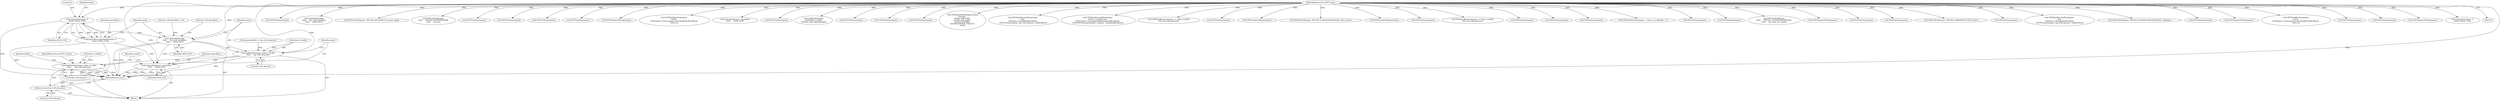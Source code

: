 digraph "0_libtiff_83a4b92815ea04969d494416eaae3d4c6b338e4a#diff-c8b4b355f9b5c06d585b23138e1c185f_4@pointer" {
"1000412" [label="(Call,t2pSeekFile(input, 0,\n\t\t\t\t\t\t\t\t SEEK_CUR))"];
"1000105" [label="(MethodParameterIn,TIFF* input)"];
"1000410" [label="(Call,inputoffset=t2pSeekFile(input, 0,\n\t\t\t\t\t\t\t\t SEEK_CUR))"];
"1000430" [label="(Call,t2pSeekFile(input, inputoffset,\n\t\t\t\t\t\t     SEEK_SET))"];
"1000416" [label="(Call,t2pSeekFile(input,\n\t\t\t\t\t\t     t2p->tiff_dataoffset,\n\t\t\t\t\t\t     SEEK_SET))"];
"1000422" [label="(Call,t2pReadFile(input, (tdata_t) buffer,\n\t\t\t\t\t\t     t2p->tiff_datasize))"];
"1000434" [label="(Call,t2pWriteFile(output, (tdata_t) buffer,\n\t\t\t\t\t\t      t2p->tiff_datasize))"];
"1000444" [label="(Return,return(t2p->tiff_datasize);)"];
"1000433" [label="(Identifier,SEEK_SET)"];
"1000664" [label="(Call,TIFFFileName(input))"];
"1000361" [label="(Call,t2p->tiff_dataoffset != 0)"];
"1000456" [label="(Call,t2pSeekFile(input,\n\t\t\t\t\t\t     t2p->tiff_dataoffset,\n\t\t\t\t\t\t     SEEK_SET))"];
"1000845" [label="(Call,TIFFGetField(input, TIFFTAG_JPEGTABLES, &count, &jpt))"];
"1000529" [label="(Call,TIFFGetField(input,\n\t\t\t\t\t\t     TIFFTAG_ROWSPERSTRIP,\n\t\t\t\t\t\t     &rows))"];
"1000418" [label="(Call,t2p->tiff_dataoffset)"];
"1001159" [label="(Call,TIFFFileName(input))"];
"1000828" [label="(Call,TIFFFileName(input))"];
"1000913" [label="(Call,TIFFFileName(input))"];
"1001118" [label="(Call,TIFFStripSize(input))"];
"1000563" [label="(Call,TIFFNumberOfStrips(input))"];
"1000439" [label="(Call,t2p->tiff_datasize)"];
"1000443" [label="(Identifier,buffer)"];
"1000600" [label="(Call,TIFFReadRawStrip(input, \n\t\t\t\t\t\t\ti, \n\t\t\t\t\t\t\t(tdata_t) &(((unsigned char*)buffer)[bufferoffset]), \n\t\t\t\t\t\t\t-1))"];
"1000477" [label="(Call,t2pSeekFile(input, inputoffset,\n\t\t\t\t\t\t     SEEK_SET))"];
"1000410" [label="(Call,inputoffset=t2pSeekFile(input, 0,\n\t\t\t\t\t\t\t\t SEEK_CUR))"];
"1000106" [label="(MethodParameterIn,TIFF* output)"];
"1001329" [label="(Call,TIFFStripSize(input))"];
"1000464" [label="(Call,t2pReadFile(input,\n\t\t\t\t\t\t(tdata_t) buffer,\n\t\t\t\t\t\tt2p->pdf_ojpegiflength))"];
"1001263" [label="(Call,TIFFFileName(input))"];
"1000634" [label="(Call,TIFFFileName(input))"];
"1000303" [label="(Call,TIFFFileName(input))"];
"1001549" [label="(Call,TIFFReadRGBAImageOriented(\n\t\t\t\tinput, \n\t\t\t\tt2p->tiff_width, \n\t\t\t\tt2p->tiff_length, \n\t\t\t\t(uint32*)buffer, \n\t\t\t\tORIENTATION_TOPLEFT,\n\t\t\t\t0))"];
"1000435" [label="(Identifier,output)"];
"1000421" [label="(Identifier,SEEK_SET)"];
"1001067" [label="(Call,TIFFReadEncodedStrip(input, \n\t\t\t\ti, \n\t\t\t\t(tdata_t) &buffer[bufferoffset], \n\t\t\t\tTIFFmin(stripsize, t2p->tiff_datasize - bufferoffset)))"];
"1001231" [label="(Call,TIFFReadEncodedStrip(input, \n\t\t\t\t\t\t\ti + j*stripcount, \n\t\t\t\t\t\t\t(tdata_t) &(samplebuffer[samplebufferoffset]), \n\t\t\t\t\t\t\tTIFFmin(sepstripsize, stripsize - samplebufferoffset)))"];
"1000413" [label="(Identifier,input)"];
"1000240" [label="(Call,TIFFReadRawStrip(input, 0, (tdata_t) buffer,\n\t\t\t\t\t t2p->tiff_datasize))"];
"1001566" [label="(Call,TIFFFileName(input))"];
"1000422" [label="(Call,t2pReadFile(input, (tdata_t) buffer,\n\t\t\t\t\t\t     t2p->tiff_datasize))"];
"1001122" [label="(Call,TIFFNumberOfStrips(input))"];
"1000431" [label="(Identifier,input)"];
"1000432" [label="(Identifier,inputoffset)"];
"1001694" [label="(Call,TIFFGetField(input, TIFFTAG_YCBCRSUBSAMPLING, &hor, &ver))"];
"1000694" [label="(Call,TIFFNumberOfStrips(input))"];
"1000411" [label="(Identifier,inputoffset)"];
"1000427" [label="(Call,t2p->tiff_datasize)"];
"1000424" [label="(Call,(tdata_t) buffer)"];
"1000388" [label="(Call,TIFFFileName(input))"];
"1000318" [label="(Call,TIFFReadRawStrip(input, 0, (tdata_t) buffer,\n\t\t\t\t\t t2p->tiff_datasize))"];
"1001049" [label="(Call,TIFFStripSize(input))"];
"1000434" [label="(Call,t2pWriteFile(output, (tdata_t) buffer,\n\t\t\t\t\t\t      t2p->tiff_datasize))"];
"1001373" [label="(Call,TIFFFileName(input))"];
"1001531" [label="(Call,TIFFFileName(input))"];
"1000936" [label="(Call,TIFFReadRawStrip(input, i, (tdata_t) stripbuffer, -1))"];
"1001032" [label="(Call,TIFFFileName(input))"];
"1000231" [label="(Call,TIFFFileName(input))"];
"1000481" [label="(Call,TIFFGetField(input,\n\t\t\t\t\t\t     TIFFTAG_YCBCRSUBSAMPLING,\n\t\t\t\t\t\t     &h_samp, &v_samp))"];
"1001333" [label="(Call,TIFFNumberOfStrips(input))"];
"1001424" [label="(Call,TIFFFileName(input))"];
"1001312" [label="(Call,TIFFFileName(input))"];
"1000872" [label="(Call,TIFFGetField(input, TIFFTAG_STRIPBYTECOUNTS, &sbc))"];
"1000964" [label="(Call,TIFFFileName(input))"];
"1001347" [label="(Call,TIFFReadEncodedStrip(input, \n\t\t\t\ti, \n\t\t\t\t(tdata_t) &buffer[bufferoffset], \n\t\t\t\tTIFFmin(stripsize, t2p->tiff_datasize - bufferoffset)))"];
"1001719" [label="(Call,TIFFGetField(input, TIFFTAG_REFERENCEBLACKWHITE, &xfloatp))"];
"1001741" [label="(Call,TIFFFileName(input))"];
"1000415" [label="(Identifier,SEEK_CUR)"];
"1001053" [label="(Call,TIFFNumberOfStrips(input))"];
"1000445" [label="(Call,t2p->tiff_datasize)"];
"1000414" [label="(Literal,0)"];
"1000444" [label="(Return,return(t2p->tiff_datasize);)"];
"1000423" [label="(Identifier,input)"];
"1000397" [label="(Call,memset(buffer, 0, t2p->tiff_datasize))"];
"1000731" [label="(Call,TIFFReadRawStrip(input, \n\t\t\t\t\t\ti, \n\t\t\t\t\t\t(tdata_t) &(((unsigned char*)buffer)[bufferoffset]), \n\t\t\t\t\t\t-1))"];
"1001193" [label="(Call,TIFFFileName(input))"];
"1000416" [label="(Call,t2pSeekFile(input,\n\t\t\t\t\t\t     t2p->tiff_dataoffset,\n\t\t\t\t\t\t     SEEK_SET))"];
"1000412" [label="(Call,t2pSeekFile(input, 0,\n\t\t\t\t\t\t\t\t SEEK_CUR))"];
"1001945" [label="(MethodReturn,tsize_t)"];
"1000430" [label="(Call,t2pSeekFile(input, inputoffset,\n\t\t\t\t\t\t     SEEK_SET))"];
"1001093" [label="(Call,TIFFFileName(input))"];
"1000409" [label="(Block,)"];
"1000870" [label="(Call,TIFFNumberOfStrips(input))"];
"1000436" [label="(Call,(tdata_t) buffer)"];
"1000105" [label="(MethodParameterIn,TIFF* input)"];
"1000452" [label="(Call,t2pSeekFile(input, 0,\n\t\t\t\t\t\t\t\t SEEK_CUR))"];
"1000417" [label="(Identifier,input)"];
"1000412" -> "1000410"  [label="AST: "];
"1000412" -> "1000415"  [label="CFG: "];
"1000413" -> "1000412"  [label="AST: "];
"1000414" -> "1000412"  [label="AST: "];
"1000415" -> "1000412"  [label="AST: "];
"1000410" -> "1000412"  [label="CFG: "];
"1000412" -> "1001945"  [label="DDG: "];
"1000412" -> "1000410"  [label="DDG: "];
"1000412" -> "1000410"  [label="DDG: "];
"1000412" -> "1000410"  [label="DDG: "];
"1000105" -> "1000412"  [label="DDG: "];
"1000412" -> "1000416"  [label="DDG: "];
"1000105" -> "1000103"  [label="AST: "];
"1000105" -> "1001945"  [label="DDG: "];
"1000105" -> "1000231"  [label="DDG: "];
"1000105" -> "1000240"  [label="DDG: "];
"1000105" -> "1000303"  [label="DDG: "];
"1000105" -> "1000318"  [label="DDG: "];
"1000105" -> "1000388"  [label="DDG: "];
"1000105" -> "1000416"  [label="DDG: "];
"1000105" -> "1000422"  [label="DDG: "];
"1000105" -> "1000430"  [label="DDG: "];
"1000105" -> "1000452"  [label="DDG: "];
"1000105" -> "1000456"  [label="DDG: "];
"1000105" -> "1000464"  [label="DDG: "];
"1000105" -> "1000477"  [label="DDG: "];
"1000105" -> "1000481"  [label="DDG: "];
"1000105" -> "1000529"  [label="DDG: "];
"1000105" -> "1000563"  [label="DDG: "];
"1000105" -> "1000600"  [label="DDG: "];
"1000105" -> "1000634"  [label="DDG: "];
"1000105" -> "1000664"  [label="DDG: "];
"1000105" -> "1000694"  [label="DDG: "];
"1000105" -> "1000731"  [label="DDG: "];
"1000105" -> "1000828"  [label="DDG: "];
"1000105" -> "1000845"  [label="DDG: "];
"1000105" -> "1000870"  [label="DDG: "];
"1000105" -> "1000872"  [label="DDG: "];
"1000105" -> "1000913"  [label="DDG: "];
"1000105" -> "1000936"  [label="DDG: "];
"1000105" -> "1000964"  [label="DDG: "];
"1000105" -> "1001032"  [label="DDG: "];
"1000105" -> "1001049"  [label="DDG: "];
"1000105" -> "1001053"  [label="DDG: "];
"1000105" -> "1001067"  [label="DDG: "];
"1000105" -> "1001093"  [label="DDG: "];
"1000105" -> "1001118"  [label="DDG: "];
"1000105" -> "1001122"  [label="DDG: "];
"1000105" -> "1001159"  [label="DDG: "];
"1000105" -> "1001193"  [label="DDG: "];
"1000105" -> "1001231"  [label="DDG: "];
"1000105" -> "1001263"  [label="DDG: "];
"1000105" -> "1001312"  [label="DDG: "];
"1000105" -> "1001329"  [label="DDG: "];
"1000105" -> "1001333"  [label="DDG: "];
"1000105" -> "1001347"  [label="DDG: "];
"1000105" -> "1001373"  [label="DDG: "];
"1000105" -> "1001424"  [label="DDG: "];
"1000105" -> "1001531"  [label="DDG: "];
"1000105" -> "1001549"  [label="DDG: "];
"1000105" -> "1001566"  [label="DDG: "];
"1000105" -> "1001694"  [label="DDG: "];
"1000105" -> "1001719"  [label="DDG: "];
"1000105" -> "1001741"  [label="DDG: "];
"1000410" -> "1000409"  [label="AST: "];
"1000411" -> "1000410"  [label="AST: "];
"1000417" -> "1000410"  [label="CFG: "];
"1000410" -> "1001945"  [label="DDG: "];
"1000410" -> "1000430"  [label="DDG: "];
"1000430" -> "1000409"  [label="AST: "];
"1000430" -> "1000433"  [label="CFG: "];
"1000431" -> "1000430"  [label="AST: "];
"1000432" -> "1000430"  [label="AST: "];
"1000433" -> "1000430"  [label="AST: "];
"1000435" -> "1000430"  [label="CFG: "];
"1000430" -> "1001945"  [label="DDG: "];
"1000430" -> "1001945"  [label="DDG: "];
"1000430" -> "1001945"  [label="DDG: "];
"1000430" -> "1001945"  [label="DDG: "];
"1000422" -> "1000430"  [label="DDG: "];
"1000416" -> "1000430"  [label="DDG: "];
"1000416" -> "1000409"  [label="AST: "];
"1000416" -> "1000421"  [label="CFG: "];
"1000417" -> "1000416"  [label="AST: "];
"1000418" -> "1000416"  [label="AST: "];
"1000421" -> "1000416"  [label="AST: "];
"1000423" -> "1000416"  [label="CFG: "];
"1000416" -> "1001945"  [label="DDG: "];
"1000416" -> "1001945"  [label="DDG: "];
"1000361" -> "1000416"  [label="DDG: "];
"1000416" -> "1000422"  [label="DDG: "];
"1000422" -> "1000409"  [label="AST: "];
"1000422" -> "1000427"  [label="CFG: "];
"1000423" -> "1000422"  [label="AST: "];
"1000424" -> "1000422"  [label="AST: "];
"1000427" -> "1000422"  [label="AST: "];
"1000431" -> "1000422"  [label="CFG: "];
"1000422" -> "1001945"  [label="DDG: "];
"1000424" -> "1000422"  [label="DDG: "];
"1000397" -> "1000422"  [label="DDG: "];
"1000422" -> "1000434"  [label="DDG: "];
"1000434" -> "1000409"  [label="AST: "];
"1000434" -> "1000439"  [label="CFG: "];
"1000435" -> "1000434"  [label="AST: "];
"1000436" -> "1000434"  [label="AST: "];
"1000439" -> "1000434"  [label="AST: "];
"1000443" -> "1000434"  [label="CFG: "];
"1000434" -> "1001945"  [label="DDG: "];
"1000434" -> "1001945"  [label="DDG: "];
"1000434" -> "1001945"  [label="DDG: "];
"1000434" -> "1001945"  [label="DDG: "];
"1000106" -> "1000434"  [label="DDG: "];
"1000436" -> "1000434"  [label="DDG: "];
"1000434" -> "1000444"  [label="DDG: "];
"1000444" -> "1000409"  [label="AST: "];
"1000444" -> "1000445"  [label="CFG: "];
"1000445" -> "1000444"  [label="AST: "];
"1001945" -> "1000444"  [label="CFG: "];
"1000444" -> "1001945"  [label="DDG: "];
}
